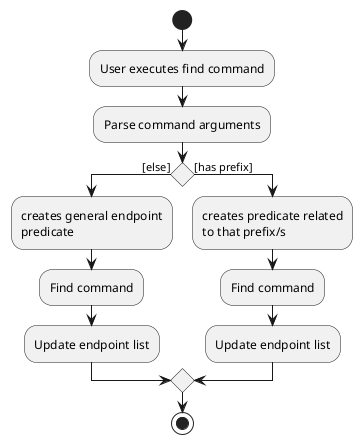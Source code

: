@startuml
start
:User executes find command;
:Parse command arguments;
'Since the beta syntax does not support placing the condition outside the
'diamond we place it as the true branch instead.

if () then ([else])
    :creates general endpoint
    predicate;
    :Find command;
    :Update endpoint list;
else ([has prefix])
    :creates predicate related
    to that prefix/s;
    :Find command;
    :Update endpoint list;
endif
stop
@enduml
